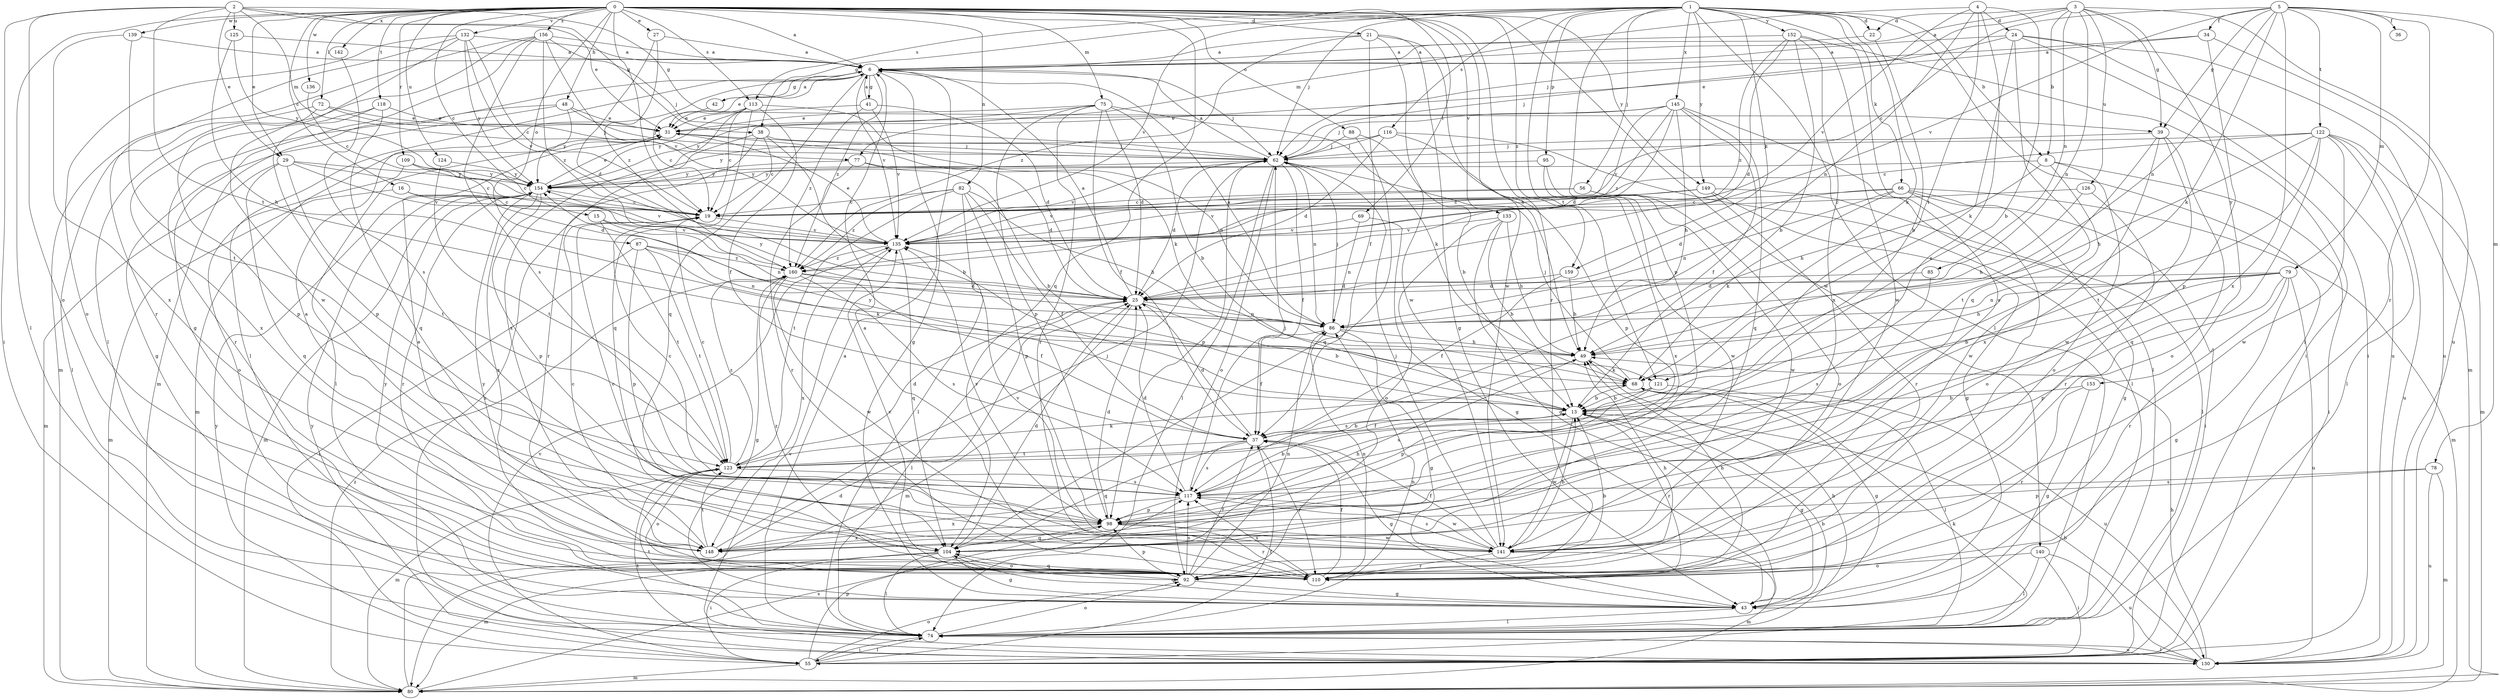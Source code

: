 strict digraph  {
0;
1;
2;
3;
4;
5;
6;
8;
13;
15;
16;
19;
21;
22;
24;
25;
27;
29;
31;
34;
36;
37;
38;
39;
41;
42;
43;
48;
49;
55;
56;
62;
66;
68;
69;
72;
74;
75;
77;
78;
79;
80;
82;
85;
86;
87;
88;
92;
95;
98;
104;
109;
110;
113;
116;
117;
118;
121;
122;
123;
124;
125;
126;
130;
132;
133;
135;
136;
139;
140;
141;
142;
145;
148;
149;
152;
153;
154;
156;
159;
160;
0 -> 6  [label=a];
0 -> 15  [label=c];
0 -> 16  [label=c];
0 -> 19  [label=c];
0 -> 21  [label=d];
0 -> 27  [label=e];
0 -> 29  [label=e];
0 -> 48  [label=h];
0 -> 69  [label=l];
0 -> 72  [label=l];
0 -> 74  [label=l];
0 -> 75  [label=m];
0 -> 82  [label=n];
0 -> 87  [label=o];
0 -> 88  [label=o];
0 -> 104  [label=q];
0 -> 109  [label=r];
0 -> 110  [label=r];
0 -> 113  [label=s];
0 -> 118  [label=t];
0 -> 124  [label=u];
0 -> 132  [label=v];
0 -> 133  [label=v];
0 -> 136  [label=w];
0 -> 139  [label=w];
0 -> 140  [label=w];
0 -> 141  [label=w];
0 -> 142  [label=x];
0 -> 149  [label=y];
0 -> 156  [label=z];
0 -> 159  [label=z];
1 -> 8  [label=b];
1 -> 22  [label=d];
1 -> 38  [label=g];
1 -> 55  [label=i];
1 -> 56  [label=j];
1 -> 62  [label=j];
1 -> 66  [label=k];
1 -> 68  [label=k];
1 -> 74  [label=l];
1 -> 92  [label=o];
1 -> 95  [label=p];
1 -> 98  [label=p];
1 -> 113  [label=s];
1 -> 116  [label=s];
1 -> 121  [label=t];
1 -> 135  [label=v];
1 -> 145  [label=x];
1 -> 149  [label=y];
1 -> 152  [label=y];
1 -> 159  [label=z];
2 -> 29  [label=e];
2 -> 31  [label=e];
2 -> 38  [label=g];
2 -> 39  [label=g];
2 -> 55  [label=i];
2 -> 77  [label=m];
2 -> 92  [label=o];
2 -> 121  [label=t];
2 -> 125  [label=u];
3 -> 6  [label=a];
3 -> 8  [label=b];
3 -> 22  [label=d];
3 -> 39  [label=g];
3 -> 62  [label=j];
3 -> 85  [label=n];
3 -> 86  [label=n];
3 -> 126  [label=u];
3 -> 130  [label=u];
3 -> 153  [label=y];
4 -> 13  [label=b];
4 -> 24  [label=d];
4 -> 77  [label=m];
4 -> 86  [label=n];
4 -> 117  [label=s];
4 -> 121  [label=t];
4 -> 135  [label=v];
5 -> 19  [label=c];
5 -> 34  [label=f];
5 -> 36  [label=f];
5 -> 39  [label=g];
5 -> 68  [label=k];
5 -> 78  [label=m];
5 -> 79  [label=m];
5 -> 86  [label=n];
5 -> 110  [label=r];
5 -> 122  [label=t];
5 -> 135  [label=v];
5 -> 148  [label=x];
6 -> 31  [label=e];
6 -> 41  [label=g];
6 -> 42  [label=g];
6 -> 43  [label=g];
6 -> 62  [label=j];
6 -> 74  [label=l];
6 -> 80  [label=m];
6 -> 104  [label=q];
6 -> 135  [label=v];
6 -> 160  [label=z];
8 -> 49  [label=h];
8 -> 55  [label=i];
8 -> 92  [label=o];
8 -> 141  [label=w];
8 -> 154  [label=y];
13 -> 37  [label=f];
13 -> 43  [label=g];
13 -> 110  [label=r];
13 -> 141  [label=w];
13 -> 154  [label=y];
15 -> 86  [label=n];
15 -> 123  [label=t];
15 -> 135  [label=v];
16 -> 19  [label=c];
16 -> 80  [label=m];
16 -> 135  [label=v];
19 -> 135  [label=v];
21 -> 6  [label=a];
21 -> 37  [label=f];
21 -> 43  [label=g];
21 -> 49  [label=h];
21 -> 141  [label=w];
21 -> 160  [label=z];
22 -> 6  [label=a];
22 -> 13  [label=b];
24 -> 6  [label=a];
24 -> 55  [label=i];
24 -> 62  [label=j];
24 -> 68  [label=k];
24 -> 80  [label=m];
24 -> 104  [label=q];
24 -> 130  [label=u];
25 -> 6  [label=a];
25 -> 13  [label=b];
25 -> 74  [label=l];
25 -> 80  [label=m];
25 -> 86  [label=n];
25 -> 154  [label=y];
27 -> 6  [label=a];
27 -> 25  [label=d];
27 -> 160  [label=z];
29 -> 19  [label=c];
29 -> 80  [label=m];
29 -> 104  [label=q];
29 -> 123  [label=t];
29 -> 135  [label=v];
29 -> 154  [label=y];
31 -> 62  [label=j];
31 -> 74  [label=l];
31 -> 80  [label=m];
31 -> 86  [label=n];
34 -> 6  [label=a];
34 -> 31  [label=e];
34 -> 98  [label=p];
34 -> 130  [label=u];
37 -> 13  [label=b];
37 -> 25  [label=d];
37 -> 43  [label=g];
37 -> 104  [label=q];
37 -> 110  [label=r];
37 -> 117  [label=s];
37 -> 123  [label=t];
38 -> 13  [label=b];
38 -> 19  [label=c];
38 -> 62  [label=j];
38 -> 110  [label=r];
38 -> 130  [label=u];
39 -> 62  [label=j];
39 -> 92  [label=o];
39 -> 123  [label=t];
39 -> 141  [label=w];
39 -> 148  [label=x];
41 -> 6  [label=a];
41 -> 25  [label=d];
41 -> 31  [label=e];
41 -> 135  [label=v];
41 -> 160  [label=z];
42 -> 6  [label=a];
42 -> 19  [label=c];
43 -> 74  [label=l];
43 -> 104  [label=q];
48 -> 31  [label=e];
48 -> 43  [label=g];
48 -> 62  [label=j];
48 -> 110  [label=r];
48 -> 154  [label=y];
49 -> 68  [label=k];
49 -> 117  [label=s];
55 -> 37  [label=f];
55 -> 68  [label=k];
55 -> 74  [label=l];
55 -> 80  [label=m];
55 -> 92  [label=o];
55 -> 98  [label=p];
55 -> 135  [label=v];
55 -> 154  [label=y];
56 -> 19  [label=c];
56 -> 92  [label=o];
56 -> 135  [label=v];
56 -> 141  [label=w];
62 -> 6  [label=a];
62 -> 25  [label=d];
62 -> 37  [label=f];
62 -> 74  [label=l];
62 -> 86  [label=n];
62 -> 92  [label=o];
62 -> 98  [label=p];
62 -> 135  [label=v];
62 -> 154  [label=y];
66 -> 19  [label=c];
66 -> 25  [label=d];
66 -> 43  [label=g];
66 -> 55  [label=i];
66 -> 68  [label=k];
66 -> 80  [label=m];
66 -> 86  [label=n];
66 -> 92  [label=o];
68 -> 13  [label=b];
68 -> 43  [label=g];
68 -> 62  [label=j];
68 -> 130  [label=u];
69 -> 43  [label=g];
69 -> 86  [label=n];
69 -> 135  [label=v];
72 -> 31  [label=e];
72 -> 62  [label=j];
72 -> 74  [label=l];
72 -> 98  [label=p];
74 -> 6  [label=a];
74 -> 13  [label=b];
74 -> 49  [label=h];
74 -> 55  [label=i];
74 -> 86  [label=n];
74 -> 92  [label=o];
74 -> 123  [label=t];
74 -> 130  [label=u];
75 -> 13  [label=b];
75 -> 25  [label=d];
75 -> 31  [label=e];
75 -> 37  [label=f];
75 -> 68  [label=k];
75 -> 98  [label=p];
75 -> 110  [label=r];
75 -> 154  [label=y];
77 -> 13  [label=b];
77 -> 25  [label=d];
77 -> 110  [label=r];
77 -> 154  [label=y];
78 -> 80  [label=m];
78 -> 98  [label=p];
78 -> 117  [label=s];
78 -> 130  [label=u];
79 -> 13  [label=b];
79 -> 25  [label=d];
79 -> 43  [label=g];
79 -> 49  [label=h];
79 -> 86  [label=n];
79 -> 98  [label=p];
79 -> 110  [label=r];
79 -> 130  [label=u];
80 -> 25  [label=d];
80 -> 117  [label=s];
80 -> 160  [label=z];
82 -> 19  [label=c];
82 -> 37  [label=f];
82 -> 49  [label=h];
82 -> 74  [label=l];
82 -> 98  [label=p];
82 -> 123  [label=t];
82 -> 160  [label=z];
85 -> 25  [label=d];
85 -> 117  [label=s];
86 -> 6  [label=a];
86 -> 37  [label=f];
86 -> 43  [label=g];
86 -> 49  [label=h];
86 -> 62  [label=j];
87 -> 55  [label=i];
87 -> 68  [label=k];
87 -> 86  [label=n];
87 -> 98  [label=p];
87 -> 123  [label=t];
87 -> 160  [label=z];
88 -> 13  [label=b];
88 -> 62  [label=j];
88 -> 104  [label=q];
92 -> 13  [label=b];
92 -> 37  [label=f];
92 -> 43  [label=g];
92 -> 49  [label=h];
92 -> 86  [label=n];
92 -> 98  [label=p];
92 -> 104  [label=q];
92 -> 117  [label=s];
92 -> 135  [label=v];
92 -> 154  [label=y];
95 -> 141  [label=w];
95 -> 148  [label=x];
95 -> 154  [label=y];
98 -> 25  [label=d];
98 -> 104  [label=q];
98 -> 110  [label=r];
98 -> 135  [label=v];
98 -> 141  [label=w];
98 -> 148  [label=x];
104 -> 25  [label=d];
104 -> 43  [label=g];
104 -> 49  [label=h];
104 -> 55  [label=i];
104 -> 74  [label=l];
104 -> 80  [label=m];
104 -> 92  [label=o];
109 -> 19  [label=c];
109 -> 25  [label=d];
109 -> 92  [label=o];
109 -> 154  [label=y];
110 -> 6  [label=a];
110 -> 37  [label=f];
110 -> 49  [label=h];
110 -> 86  [label=n];
110 -> 117  [label=s];
110 -> 154  [label=y];
110 -> 160  [label=z];
113 -> 19  [label=c];
113 -> 31  [label=e];
113 -> 37  [label=f];
113 -> 68  [label=k];
113 -> 104  [label=q];
113 -> 148  [label=x];
113 -> 154  [label=y];
116 -> 25  [label=d];
116 -> 62  [label=j];
116 -> 74  [label=l];
116 -> 98  [label=p];
116 -> 154  [label=y];
117 -> 13  [label=b];
117 -> 19  [label=c];
117 -> 25  [label=d];
117 -> 62  [label=j];
117 -> 98  [label=p];
117 -> 141  [label=w];
117 -> 148  [label=x];
118 -> 31  [label=e];
118 -> 98  [label=p];
118 -> 104  [label=q];
118 -> 148  [label=x];
121 -> 13  [label=b];
121 -> 74  [label=l];
121 -> 98  [label=p];
121 -> 117  [label=s];
122 -> 19  [label=c];
122 -> 49  [label=h];
122 -> 62  [label=j];
122 -> 74  [label=l];
122 -> 80  [label=m];
122 -> 104  [label=q];
122 -> 123  [label=t];
122 -> 130  [label=u];
122 -> 141  [label=w];
123 -> 19  [label=c];
123 -> 25  [label=d];
123 -> 68  [label=k];
123 -> 80  [label=m];
123 -> 92  [label=o];
123 -> 117  [label=s];
123 -> 160  [label=z];
124 -> 123  [label=t];
124 -> 154  [label=y];
125 -> 6  [label=a];
125 -> 49  [label=h];
125 -> 154  [label=y];
126 -> 19  [label=c];
126 -> 49  [label=h];
126 -> 110  [label=r];
130 -> 13  [label=b];
130 -> 49  [label=h];
130 -> 74  [label=l];
130 -> 123  [label=t];
130 -> 135  [label=v];
130 -> 154  [label=y];
132 -> 6  [label=a];
132 -> 19  [label=c];
132 -> 92  [label=o];
132 -> 110  [label=r];
132 -> 135  [label=v];
132 -> 141  [label=w];
132 -> 154  [label=y];
133 -> 13  [label=b];
133 -> 43  [label=g];
133 -> 49  [label=h];
133 -> 92  [label=o];
133 -> 135  [label=v];
135 -> 31  [label=e];
135 -> 104  [label=q];
135 -> 148  [label=x];
135 -> 160  [label=z];
136 -> 19  [label=c];
139 -> 6  [label=a];
139 -> 123  [label=t];
139 -> 148  [label=x];
140 -> 55  [label=i];
140 -> 74  [label=l];
140 -> 92  [label=o];
140 -> 130  [label=u];
141 -> 13  [label=b];
141 -> 19  [label=c];
141 -> 37  [label=f];
141 -> 62  [label=j];
141 -> 80  [label=m];
141 -> 110  [label=r];
141 -> 117  [label=s];
141 -> 135  [label=v];
142 -> 117  [label=s];
145 -> 25  [label=d];
145 -> 31  [label=e];
145 -> 37  [label=f];
145 -> 49  [label=h];
145 -> 62  [label=j];
145 -> 74  [label=l];
145 -> 104  [label=q];
145 -> 135  [label=v];
145 -> 160  [label=z];
148 -> 6  [label=a];
148 -> 19  [label=c];
148 -> 31  [label=e];
148 -> 62  [label=j];
148 -> 123  [label=t];
149 -> 19  [label=c];
149 -> 43  [label=g];
149 -> 74  [label=l];
149 -> 110  [label=r];
149 -> 135  [label=v];
152 -> 6  [label=a];
152 -> 13  [label=b];
152 -> 25  [label=d];
152 -> 55  [label=i];
152 -> 141  [label=w];
152 -> 148  [label=x];
152 -> 160  [label=z];
153 -> 13  [label=b];
153 -> 43  [label=g];
153 -> 110  [label=r];
154 -> 19  [label=c];
154 -> 31  [label=e];
154 -> 80  [label=m];
154 -> 98  [label=p];
154 -> 110  [label=r];
154 -> 148  [label=x];
156 -> 6  [label=a];
156 -> 43  [label=g];
156 -> 62  [label=j];
156 -> 74  [label=l];
156 -> 80  [label=m];
156 -> 117  [label=s];
156 -> 135  [label=v];
156 -> 160  [label=z];
159 -> 25  [label=d];
159 -> 37  [label=f];
159 -> 49  [label=h];
160 -> 25  [label=d];
160 -> 37  [label=f];
160 -> 43  [label=g];
160 -> 117  [label=s];
160 -> 141  [label=w];
}
